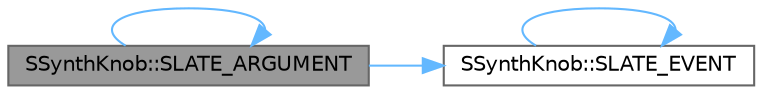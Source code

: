 digraph "SSynthKnob::SLATE_ARGUMENT"
{
 // INTERACTIVE_SVG=YES
 // LATEX_PDF_SIZE
  bgcolor="transparent";
  edge [fontname=Helvetica,fontsize=10,labelfontname=Helvetica,labelfontsize=10];
  node [fontname=Helvetica,fontsize=10,shape=box,height=0.2,width=0.4];
  rankdir="LR";
  Node1 [id="Node000001",label="SSynthKnob::SLATE_ARGUMENT",height=0.2,width=0.4,color="gray40", fillcolor="grey60", style="filled", fontcolor="black",tooltip="Sometimes a slider should only be mouse-clickable and never keyboard focusable."];
  Node1 -> Node1 [id="edge1_Node000001_Node000001",color="steelblue1",style="solid",tooltip=" "];
  Node1 -> Node2 [id="edge2_Node000001_Node000002",color="steelblue1",style="solid",tooltip=" "];
  Node2 [id="Node000002",label="SSynthKnob::SLATE_EVENT",height=0.2,width=0.4,color="grey40", fillcolor="white", style="filled",URL="$d1/dbe/classSSynthKnob.html#a15afd4d6c6a9c30377b648d49e9447cf",tooltip="Invoked when the mouse is released and a capture ends."];
  Node2 -> Node2 [id="edge3_Node000002_Node000002",color="steelblue1",style="solid",tooltip=" "];
}
